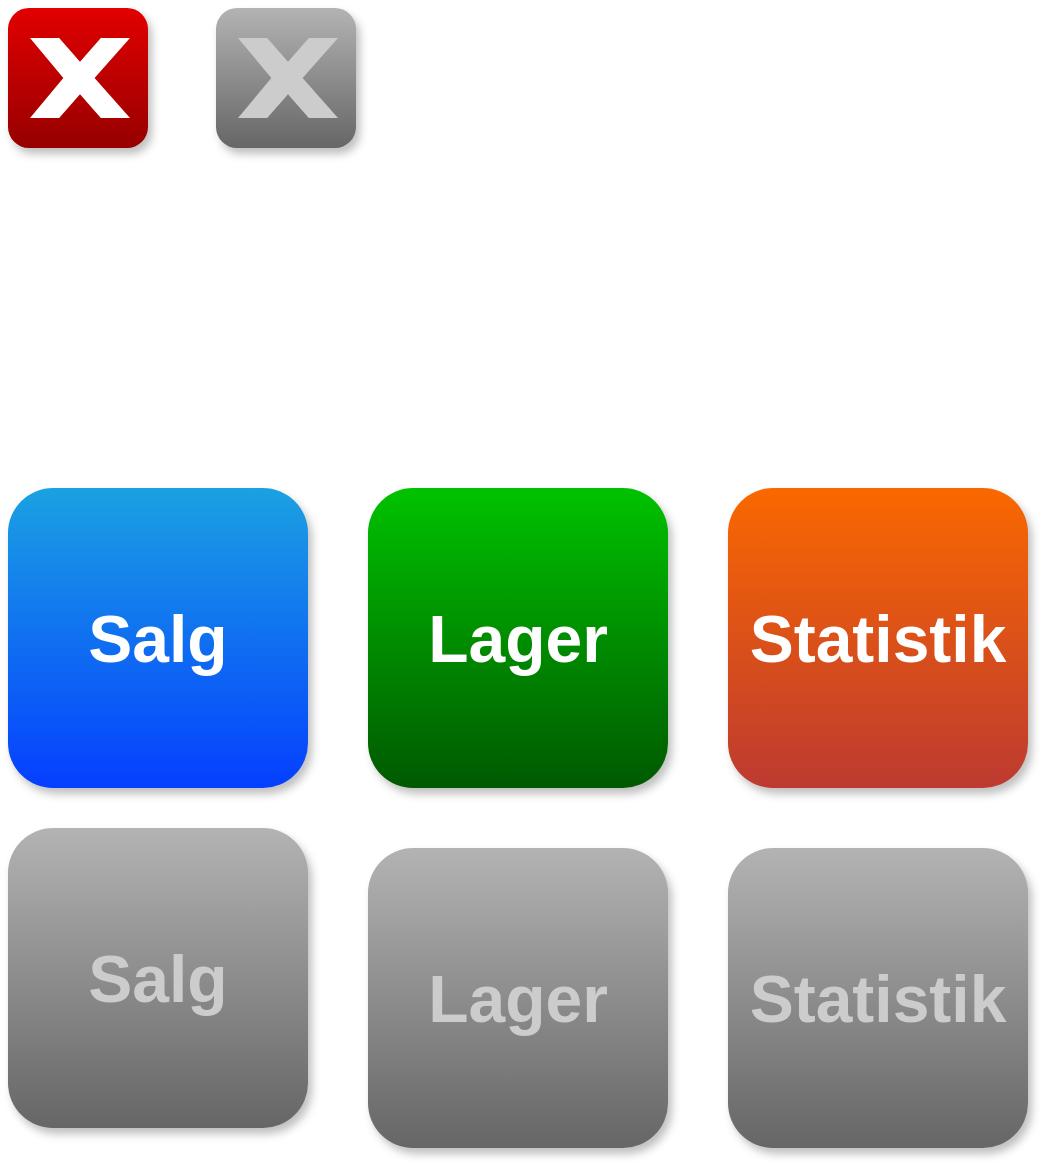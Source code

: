 <mxfile version="13.7.9" type="device"><diagram id="SslfuxC4VSbc7TzzArfo" name="Page-1"><mxGraphModel dx="823" dy="1001" grid="1" gridSize="10" guides="1" tooltips="1" connect="1" arrows="1" fold="1" page="1" pageScale="1" pageWidth="850" pageHeight="1100" math="0" shadow="0"><root><mxCell id="0"/><mxCell id="1" parent="0"/><mxCell id="xz81JZWjkGRtCSVpPMAK-5" value="&lt;font data-font-src=&quot;https://fonts.googleapis.com/css?family=Lato&quot; size=&quot;1&quot; face=&quot;Helvetica&quot;&gt;&lt;b style=&quot;font-size: 33px&quot;&gt;Salg&lt;/b&gt;&lt;/font&gt;" style="rounded=1;whiteSpace=wrap;html=1;fillColor=#1ba1e2;fontColor=#ffffff;strokeColor=none;gradientColor=#053FFF;shadow=1;glass=0;sketch=0;fontSize=25;fontFamily=Lato;fontSource=https%3A%2F%2Ffonts.googleapis.com%2Fcss%3Ffamily%3DLato;" vertex="1" parent="1"><mxGeometry x="40" y="280" width="150" height="150" as="geometry"/></mxCell><mxCell id="xz81JZWjkGRtCSVpPMAK-6" value="&lt;font data-font-src=&quot;https://fonts.googleapis.com/css?family=Lato&quot; size=&quot;1&quot;&gt;&lt;b style=&quot;font-size: 33px&quot;&gt;Lager&lt;/b&gt;&lt;/font&gt;" style="rounded=1;whiteSpace=wrap;html=1;fontColor=#ffffff;shadow=1;glass=0;sketch=0;strokeColor=none;gradientColor=#005900;fillColor=#00C200;" vertex="1" parent="1"><mxGeometry x="220" y="280" width="150" height="150" as="geometry"/></mxCell><mxCell id="xz81JZWjkGRtCSVpPMAK-7" value="&lt;font data-font-src=&quot;https://fonts.googleapis.com/css?family=Lato&quot; size=&quot;1&quot;&gt;&lt;b style=&quot;font-size: 33px&quot;&gt;Statistik&lt;/b&gt;&lt;/font&gt;" style="rounded=1;whiteSpace=wrap;html=1;shadow=1;glass=0;sketch=0;fillColor=#fa6800;fontColor=#ffffff;strokeColor=none;gradientColor=#BD3A31;" vertex="1" parent="1"><mxGeometry x="400" y="280" width="150" height="150" as="geometry"/></mxCell><mxCell id="xz81JZWjkGRtCSVpPMAK-8" value="&lt;font data-font-src=&quot;https://fonts.googleapis.com/css?family=Lato&quot; size=&quot;1&quot;&gt;&lt;b style=&quot;font-size: 33px&quot;&gt;Salg&lt;/b&gt;&lt;/font&gt;" style="rounded=1;whiteSpace=wrap;html=1;strokeColor=none;shadow=1;glass=0;sketch=0;fontSize=25;fillColor=#B3B3B3;gradientColor=#666666;fontColor=#CCCCCC;" vertex="1" parent="1"><mxGeometry x="40" y="450" width="150" height="150" as="geometry"/></mxCell><mxCell id="xz81JZWjkGRtCSVpPMAK-9" value="&lt;font data-font-src=&quot;https://fonts.googleapis.com/css?family=Lato&quot; size=&quot;1&quot;&gt;&lt;b style=&quot;font-size: 33px&quot;&gt;Statistik&lt;/b&gt;&lt;/font&gt;" style="rounded=1;whiteSpace=wrap;html=1;strokeColor=none;shadow=1;glass=0;sketch=0;fontSize=25;fillColor=#B3B3B3;gradientColor=#666666;fontColor=#CCCCCC;" vertex="1" parent="1"><mxGeometry x="400" y="460" width="150" height="150" as="geometry"/></mxCell><mxCell id="xz81JZWjkGRtCSVpPMAK-10" value="&lt;font data-font-src=&quot;https://fonts.googleapis.com/css?family=Lato&quot; size=&quot;1&quot;&gt;&lt;b style=&quot;font-size: 33px&quot;&gt;Lager&lt;/b&gt;&lt;/font&gt;" style="rounded=1;whiteSpace=wrap;html=1;strokeColor=none;shadow=1;glass=0;sketch=0;fontSize=25;fillColor=#B3B3B3;gradientColor=#666666;fontColor=#CCCCCC;" vertex="1" parent="1"><mxGeometry x="220" y="460" width="150" height="150" as="geometry"/></mxCell><mxCell id="xz81JZWjkGRtCSVpPMAK-11" value="" style="rounded=1;whiteSpace=wrap;html=1;fontColor=#ffffff;strokeColor=none;shadow=1;glass=0;sketch=0;fontSize=25;fontFamily=Lato;fontSource=https%3A%2F%2Ffonts.googleapis.com%2Fcss%3Ffamily%3DLato;align=center;fillColor=#E20000;gradientColor=#960000;" vertex="1" parent="1"><mxGeometry x="40" y="40" width="70" height="70" as="geometry"/></mxCell><mxCell id="xz81JZWjkGRtCSVpPMAK-12" value="" style="verticalLabelPosition=bottom;verticalAlign=top;html=1;shape=mxgraph.basic.x;shadow=0;glass=0;sketch=0;fontFamily=Lato;fontSize=25;strokeColor=none;" vertex="1" parent="1"><mxGeometry x="51" y="55" width="50" height="40" as="geometry"/></mxCell><mxCell id="xz81JZWjkGRtCSVpPMAK-13" value="" style="rounded=1;whiteSpace=wrap;html=1;fontColor=#ffffff;strokeColor=none;shadow=1;glass=0;sketch=0;fontSize=25;fontFamily=Lato;fontSource=https%3A%2F%2Ffonts.googleapis.com%2Fcss%3Ffamily%3DLato;align=center;fillColor=#B3B3B3;gradientColor=#666666;" vertex="1" parent="1"><mxGeometry x="144" y="40" width="70" height="70" as="geometry"/></mxCell><mxCell id="xz81JZWjkGRtCSVpPMAK-14" value="" style="verticalLabelPosition=bottom;verticalAlign=top;html=1;shape=mxgraph.basic.x;shadow=0;glass=0;sketch=0;fontFamily=Lato;fontSize=25;strokeColor=none;fillColor=#CCCCCC;" vertex="1" parent="1"><mxGeometry x="155" y="55" width="50" height="40" as="geometry"/></mxCell></root></mxGraphModel></diagram></mxfile>